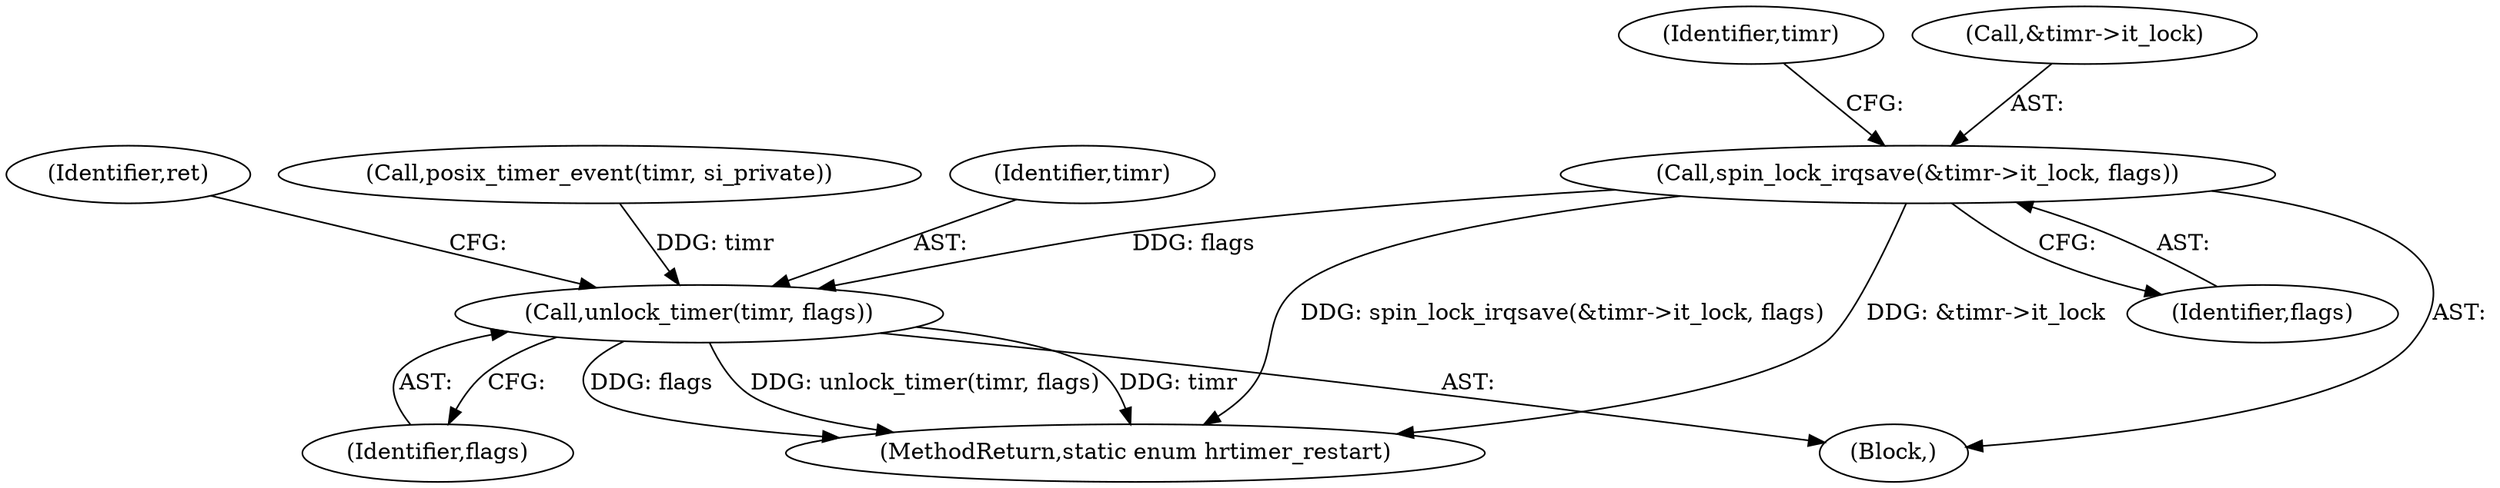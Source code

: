 digraph "0_linux_78c9c4dfbf8c04883941445a195276bb4bb92c76_4@pointer" {
"1000115" [label="(Call,spin_lock_irqsave(&timr->it_lock, flags))"];
"1000195" [label="(Call,unlock_timer(timr, flags))"];
"1000104" [label="(Block,)"];
"1000196" [label="(Identifier,timr)"];
"1000199" [label="(Identifier,ret)"];
"1000139" [label="(Call,posix_timer_event(timr, si_private))"];
"1000120" [label="(Identifier,flags)"];
"1000200" [label="(MethodReturn,static enum hrtimer_restart)"];
"1000123" [label="(Identifier,timr)"];
"1000197" [label="(Identifier,flags)"];
"1000195" [label="(Call,unlock_timer(timr, flags))"];
"1000116" [label="(Call,&timr->it_lock)"];
"1000115" [label="(Call,spin_lock_irqsave(&timr->it_lock, flags))"];
"1000115" -> "1000104"  [label="AST: "];
"1000115" -> "1000120"  [label="CFG: "];
"1000116" -> "1000115"  [label="AST: "];
"1000120" -> "1000115"  [label="AST: "];
"1000123" -> "1000115"  [label="CFG: "];
"1000115" -> "1000200"  [label="DDG: spin_lock_irqsave(&timr->it_lock, flags)"];
"1000115" -> "1000200"  [label="DDG: &timr->it_lock"];
"1000115" -> "1000195"  [label="DDG: flags"];
"1000195" -> "1000104"  [label="AST: "];
"1000195" -> "1000197"  [label="CFG: "];
"1000196" -> "1000195"  [label="AST: "];
"1000197" -> "1000195"  [label="AST: "];
"1000199" -> "1000195"  [label="CFG: "];
"1000195" -> "1000200"  [label="DDG: flags"];
"1000195" -> "1000200"  [label="DDG: unlock_timer(timr, flags)"];
"1000195" -> "1000200"  [label="DDG: timr"];
"1000139" -> "1000195"  [label="DDG: timr"];
}
